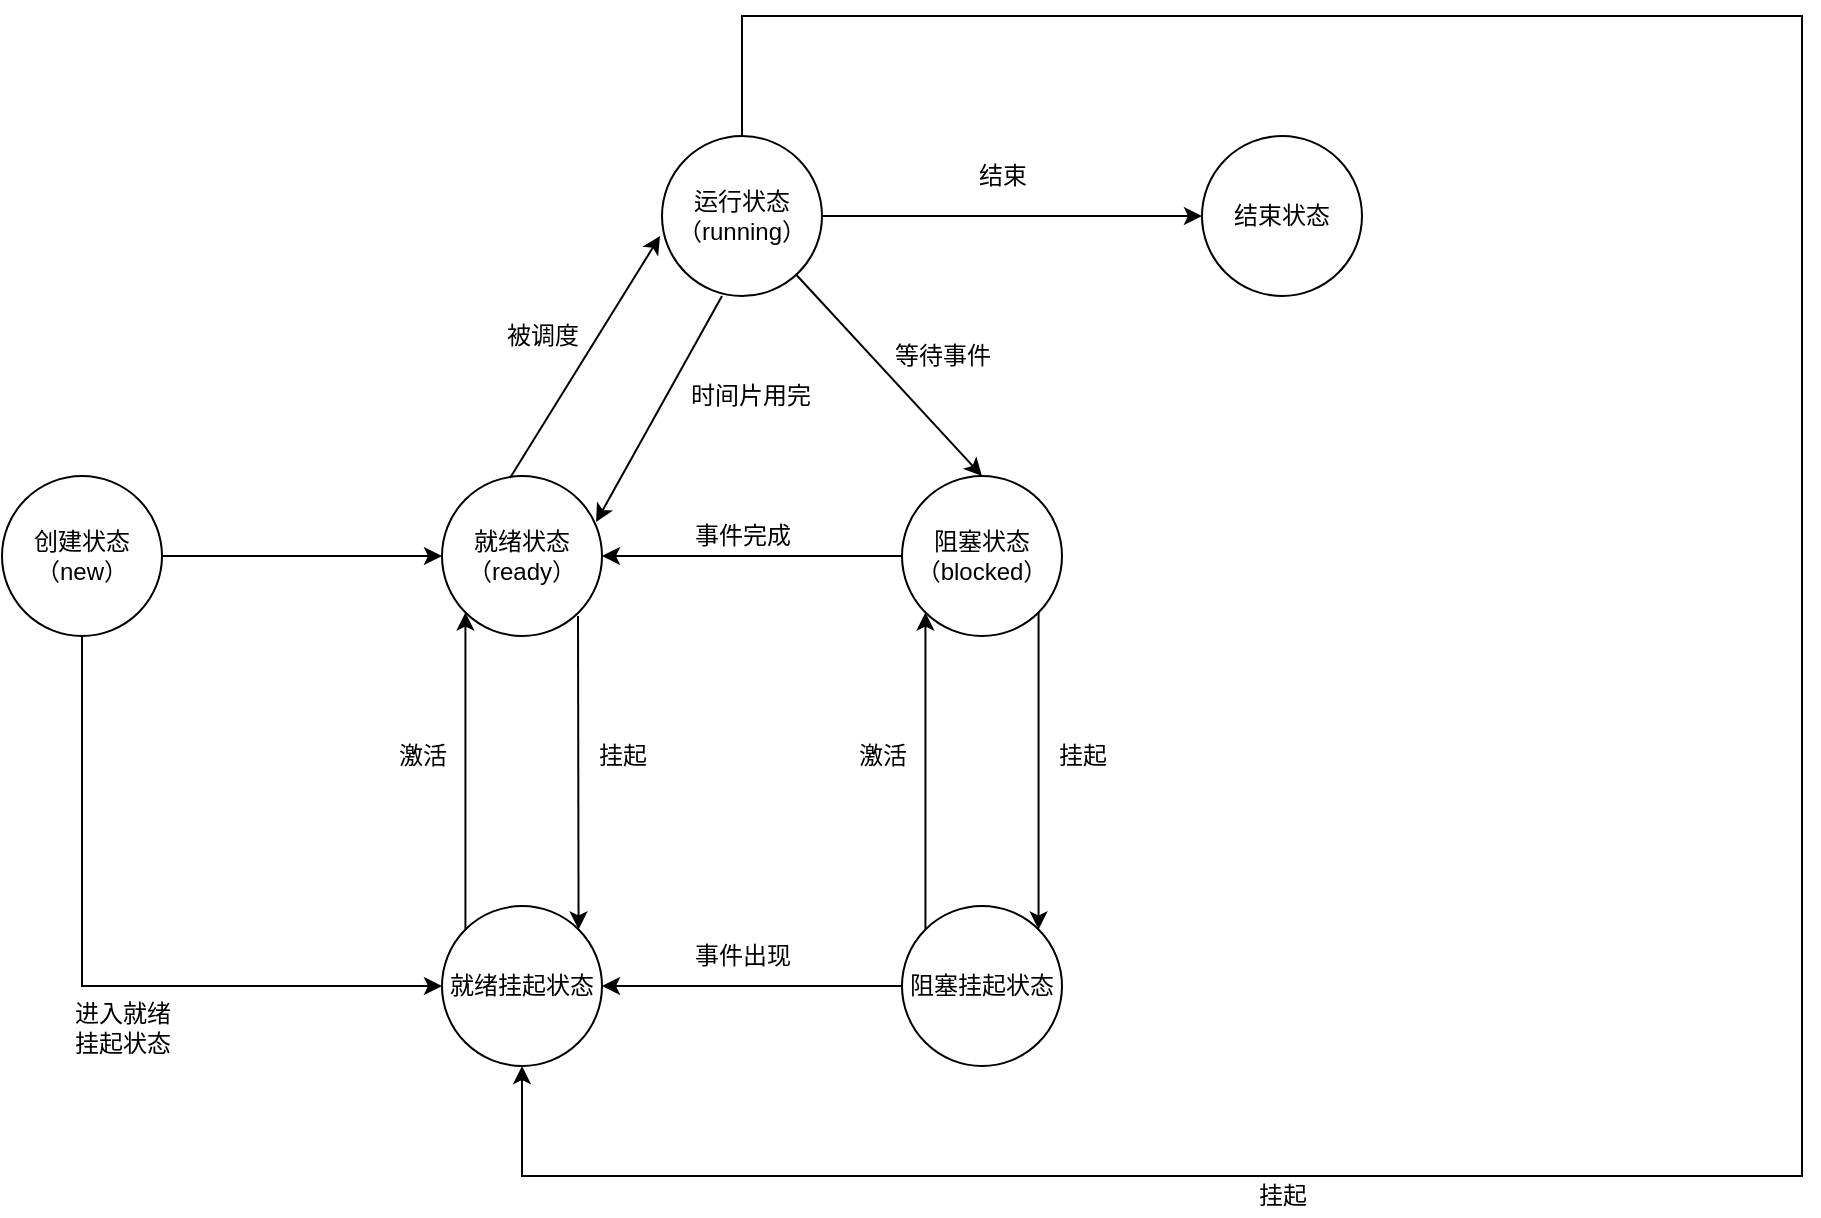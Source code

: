 <mxfile version="14.4.2" type="github">
  <diagram id="p5xOY0alSDL3r4A9BNMm" name="Page-1">
    <mxGraphModel dx="2249" dy="738" grid="1" gridSize="10" guides="1" tooltips="1" connect="1" arrows="1" fold="1" page="1" pageScale="1" pageWidth="827" pageHeight="1169" math="0" shadow="0">
      <root>
        <mxCell id="0" />
        <mxCell id="1" parent="0" />
        <mxCell id="MbUjRhvd9xRtP306xxmu-8" style="edgeStyle=orthogonalEdgeStyle;rounded=0;orthogonalLoop=1;jettySize=auto;html=1;" edge="1" parent="1" source="MbUjRhvd9xRtP306xxmu-1" target="MbUjRhvd9xRtP306xxmu-2">
          <mxGeometry relative="1" as="geometry" />
        </mxCell>
        <mxCell id="MbUjRhvd9xRtP306xxmu-21" style="edgeStyle=orthogonalEdgeStyle;rounded=0;orthogonalLoop=1;jettySize=auto;html=1;entryX=0;entryY=0.5;entryDx=0;entryDy=0;" edge="1" parent="1" source="MbUjRhvd9xRtP306xxmu-1" target="MbUjRhvd9xRtP306xxmu-6">
          <mxGeometry relative="1" as="geometry">
            <Array as="points">
              <mxPoint x="-210" y="545" />
            </Array>
          </mxGeometry>
        </mxCell>
        <mxCell id="MbUjRhvd9xRtP306xxmu-1" value="创建状态&lt;br&gt;（new）" style="ellipse;whiteSpace=wrap;html=1;aspect=fixed;" vertex="1" parent="1">
          <mxGeometry x="-250" y="290" width="80" height="80" as="geometry" />
        </mxCell>
        <mxCell id="MbUjRhvd9xRtP306xxmu-2" value="就绪状态&lt;br&gt;（ready）" style="ellipse;whiteSpace=wrap;html=1;aspect=fixed;" vertex="1" parent="1">
          <mxGeometry x="-30" y="290" width="80" height="80" as="geometry" />
        </mxCell>
        <mxCell id="MbUjRhvd9xRtP306xxmu-9" style="edgeStyle=orthogonalEdgeStyle;rounded=0;orthogonalLoop=1;jettySize=auto;html=1;entryX=1;entryY=0.5;entryDx=0;entryDy=0;" edge="1" parent="1" source="MbUjRhvd9xRtP306xxmu-3" target="MbUjRhvd9xRtP306xxmu-2">
          <mxGeometry relative="1" as="geometry" />
        </mxCell>
        <mxCell id="MbUjRhvd9xRtP306xxmu-3" value="阻塞状态&lt;br&gt;（blocked）" style="ellipse;whiteSpace=wrap;html=1;aspect=fixed;" vertex="1" parent="1">
          <mxGeometry x="200" y="290" width="80" height="80" as="geometry" />
        </mxCell>
        <mxCell id="MbUjRhvd9xRtP306xxmu-15" style="edgeStyle=orthogonalEdgeStyle;rounded=0;orthogonalLoop=1;jettySize=auto;html=1;" edge="1" parent="1" source="MbUjRhvd9xRtP306xxmu-4" target="MbUjRhvd9xRtP306xxmu-5">
          <mxGeometry relative="1" as="geometry" />
        </mxCell>
        <mxCell id="MbUjRhvd9xRtP306xxmu-34" style="edgeStyle=orthogonalEdgeStyle;rounded=0;orthogonalLoop=1;jettySize=auto;html=1;entryX=0.5;entryY=1;entryDx=0;entryDy=0;" edge="1" parent="1" source="MbUjRhvd9xRtP306xxmu-4" target="MbUjRhvd9xRtP306xxmu-6">
          <mxGeometry relative="1" as="geometry">
            <mxPoint x="10" y="590" as="targetPoint" />
            <Array as="points">
              <mxPoint x="120" y="60" />
              <mxPoint x="650" y="60" />
              <mxPoint x="650" y="640" />
              <mxPoint x="10" y="640" />
            </Array>
          </mxGeometry>
        </mxCell>
        <mxCell id="MbUjRhvd9xRtP306xxmu-4" value="运行状态&lt;br&gt;（running）" style="ellipse;whiteSpace=wrap;html=1;aspect=fixed;" vertex="1" parent="1">
          <mxGeometry x="80" y="120" width="80" height="80" as="geometry" />
        </mxCell>
        <mxCell id="MbUjRhvd9xRtP306xxmu-5" value="结束状态" style="ellipse;whiteSpace=wrap;html=1;aspect=fixed;" vertex="1" parent="1">
          <mxGeometry x="350" y="120" width="80" height="80" as="geometry" />
        </mxCell>
        <mxCell id="MbUjRhvd9xRtP306xxmu-6" value="就绪挂起状态" style="ellipse;whiteSpace=wrap;html=1;aspect=fixed;" vertex="1" parent="1">
          <mxGeometry x="-30" y="505" width="80" height="80" as="geometry" />
        </mxCell>
        <mxCell id="MbUjRhvd9xRtP306xxmu-24" style="edgeStyle=orthogonalEdgeStyle;rounded=0;orthogonalLoop=1;jettySize=auto;html=1;entryX=1;entryY=0.5;entryDx=0;entryDy=0;" edge="1" parent="1" source="MbUjRhvd9xRtP306xxmu-7" target="MbUjRhvd9xRtP306xxmu-6">
          <mxGeometry relative="1" as="geometry">
            <mxPoint x="60" y="545" as="targetPoint" />
          </mxGeometry>
        </mxCell>
        <mxCell id="MbUjRhvd9xRtP306xxmu-7" value="阻塞挂起状态" style="ellipse;whiteSpace=wrap;html=1;aspect=fixed;" vertex="1" parent="1">
          <mxGeometry x="200" y="505" width="80" height="80" as="geometry" />
        </mxCell>
        <mxCell id="MbUjRhvd9xRtP306xxmu-10" value="" style="endArrow=classic;html=1;exitX=0.425;exitY=0.013;exitDx=0;exitDy=0;exitPerimeter=0;" edge="1" parent="1" source="MbUjRhvd9xRtP306xxmu-2">
          <mxGeometry width="50" height="50" relative="1" as="geometry">
            <mxPoint x="-10" y="340" as="sourcePoint" />
            <mxPoint x="79" y="170" as="targetPoint" />
            <Array as="points" />
          </mxGeometry>
        </mxCell>
        <mxCell id="MbUjRhvd9xRtP306xxmu-11" value="" style="endArrow=classic;html=1;exitX=0.375;exitY=1;exitDx=0;exitDy=0;exitPerimeter=0;entryX=0.963;entryY=0.288;entryDx=0;entryDy=0;entryPerimeter=0;" edge="1" parent="1" source="MbUjRhvd9xRtP306xxmu-4" target="MbUjRhvd9xRtP306xxmu-2">
          <mxGeometry width="50" height="50" relative="1" as="geometry">
            <mxPoint x="140" y="240" as="sourcePoint" />
            <mxPoint x="60" y="310" as="targetPoint" />
          </mxGeometry>
        </mxCell>
        <mxCell id="MbUjRhvd9xRtP306xxmu-12" value="被调度" style="text;html=1;align=center;verticalAlign=middle;resizable=0;points=[];autosize=1;" vertex="1" parent="1">
          <mxGeometry x="-5" y="210" width="50" height="20" as="geometry" />
        </mxCell>
        <mxCell id="MbUjRhvd9xRtP306xxmu-14" value="时间片用完" style="text;html=1;align=center;verticalAlign=middle;resizable=0;points=[];autosize=1;" vertex="1" parent="1">
          <mxGeometry x="84" y="240" width="80" height="20" as="geometry" />
        </mxCell>
        <mxCell id="MbUjRhvd9xRtP306xxmu-16" value="结束" style="text;html=1;align=center;verticalAlign=middle;resizable=0;points=[];autosize=1;" vertex="1" parent="1">
          <mxGeometry x="230" y="130" width="40" height="20" as="geometry" />
        </mxCell>
        <mxCell id="MbUjRhvd9xRtP306xxmu-18" value="" style="endArrow=classic;html=1;" edge="1" parent="1" source="MbUjRhvd9xRtP306xxmu-4">
          <mxGeometry width="50" height="50" relative="1" as="geometry">
            <mxPoint x="140" y="280" as="sourcePoint" />
            <mxPoint x="240" y="290" as="targetPoint" />
          </mxGeometry>
        </mxCell>
        <mxCell id="MbUjRhvd9xRtP306xxmu-19" value="等待事件" style="text;html=1;align=center;verticalAlign=middle;resizable=0;points=[];autosize=1;" vertex="1" parent="1">
          <mxGeometry x="190" y="220" width="60" height="20" as="geometry" />
        </mxCell>
        <mxCell id="MbUjRhvd9xRtP306xxmu-20" value="事件完成" style="text;html=1;align=center;verticalAlign=middle;resizable=0;points=[];autosize=1;" vertex="1" parent="1">
          <mxGeometry x="90" y="310" width="60" height="20" as="geometry" />
        </mxCell>
        <mxCell id="MbUjRhvd9xRtP306xxmu-23" value="进入就绪&lt;br&gt;挂起状态" style="text;html=1;align=center;verticalAlign=middle;resizable=0;points=[];autosize=1;" vertex="1" parent="1">
          <mxGeometry x="-220" y="551" width="60" height="30" as="geometry" />
        </mxCell>
        <mxCell id="MbUjRhvd9xRtP306xxmu-25" value="事件出现" style="text;html=1;align=center;verticalAlign=middle;resizable=0;points=[];autosize=1;" vertex="1" parent="1">
          <mxGeometry x="90" y="520" width="60" height="20" as="geometry" />
        </mxCell>
        <mxCell id="MbUjRhvd9xRtP306xxmu-26" value="" style="endArrow=classic;html=1;entryX=0;entryY=1;entryDx=0;entryDy=0;exitX=0;exitY=0;exitDx=0;exitDy=0;" edge="1" parent="1" source="MbUjRhvd9xRtP306xxmu-6" target="MbUjRhvd9xRtP306xxmu-2">
          <mxGeometry width="50" height="50" relative="1" as="geometry">
            <mxPoint x="-13" y="510" as="sourcePoint" />
            <mxPoint x="20" y="480" as="targetPoint" />
          </mxGeometry>
        </mxCell>
        <mxCell id="MbUjRhvd9xRtP306xxmu-27" value="" style="endArrow=classic;html=1;entryX=1;entryY=0;entryDx=0;entryDy=0;" edge="1" parent="1" target="MbUjRhvd9xRtP306xxmu-6">
          <mxGeometry width="50" height="50" relative="1" as="geometry">
            <mxPoint x="38" y="360" as="sourcePoint" />
            <mxPoint x="90" y="380" as="targetPoint" />
          </mxGeometry>
        </mxCell>
        <mxCell id="MbUjRhvd9xRtP306xxmu-28" value="激活" style="text;html=1;align=center;verticalAlign=middle;resizable=0;points=[];autosize=1;" vertex="1" parent="1">
          <mxGeometry x="-60" y="420" width="40" height="20" as="geometry" />
        </mxCell>
        <mxCell id="MbUjRhvd9xRtP306xxmu-29" value="挂起" style="text;html=1;align=center;verticalAlign=middle;resizable=0;points=[];autosize=1;" vertex="1" parent="1">
          <mxGeometry x="40" y="420" width="40" height="20" as="geometry" />
        </mxCell>
        <mxCell id="MbUjRhvd9xRtP306xxmu-30" value="" style="endArrow=classic;html=1;entryX=0;entryY=1;entryDx=0;entryDy=0;exitX=0;exitY=0;exitDx=0;exitDy=0;" edge="1" parent="1" source="MbUjRhvd9xRtP306xxmu-7" target="MbUjRhvd9xRtP306xxmu-3">
          <mxGeometry width="50" height="50" relative="1" as="geometry">
            <mxPoint x="190" y="480" as="sourcePoint" />
            <mxPoint x="240" y="430" as="targetPoint" />
          </mxGeometry>
        </mxCell>
        <mxCell id="MbUjRhvd9xRtP306xxmu-31" value="" style="endArrow=classic;html=1;exitX=1;exitY=1;exitDx=0;exitDy=0;entryX=1;entryY=0;entryDx=0;entryDy=0;" edge="1" parent="1" source="MbUjRhvd9xRtP306xxmu-3" target="MbUjRhvd9xRtP306xxmu-7">
          <mxGeometry width="50" height="50" relative="1" as="geometry">
            <mxPoint x="270" y="450" as="sourcePoint" />
            <mxPoint x="246" y="505" as="targetPoint" />
          </mxGeometry>
        </mxCell>
        <mxCell id="MbUjRhvd9xRtP306xxmu-32" value="激活" style="text;html=1;align=center;verticalAlign=middle;resizable=0;points=[];autosize=1;" vertex="1" parent="1">
          <mxGeometry x="170" y="420" width="40" height="20" as="geometry" />
        </mxCell>
        <mxCell id="MbUjRhvd9xRtP306xxmu-33" value="挂起" style="text;html=1;align=center;verticalAlign=middle;resizable=0;points=[];autosize=1;" vertex="1" parent="1">
          <mxGeometry x="270" y="420" width="40" height="20" as="geometry" />
        </mxCell>
        <mxCell id="MbUjRhvd9xRtP306xxmu-35" value="挂起" style="text;html=1;align=center;verticalAlign=middle;resizable=0;points=[];autosize=1;" vertex="1" parent="1">
          <mxGeometry x="370" y="640" width="40" height="20" as="geometry" />
        </mxCell>
      </root>
    </mxGraphModel>
  </diagram>
</mxfile>
